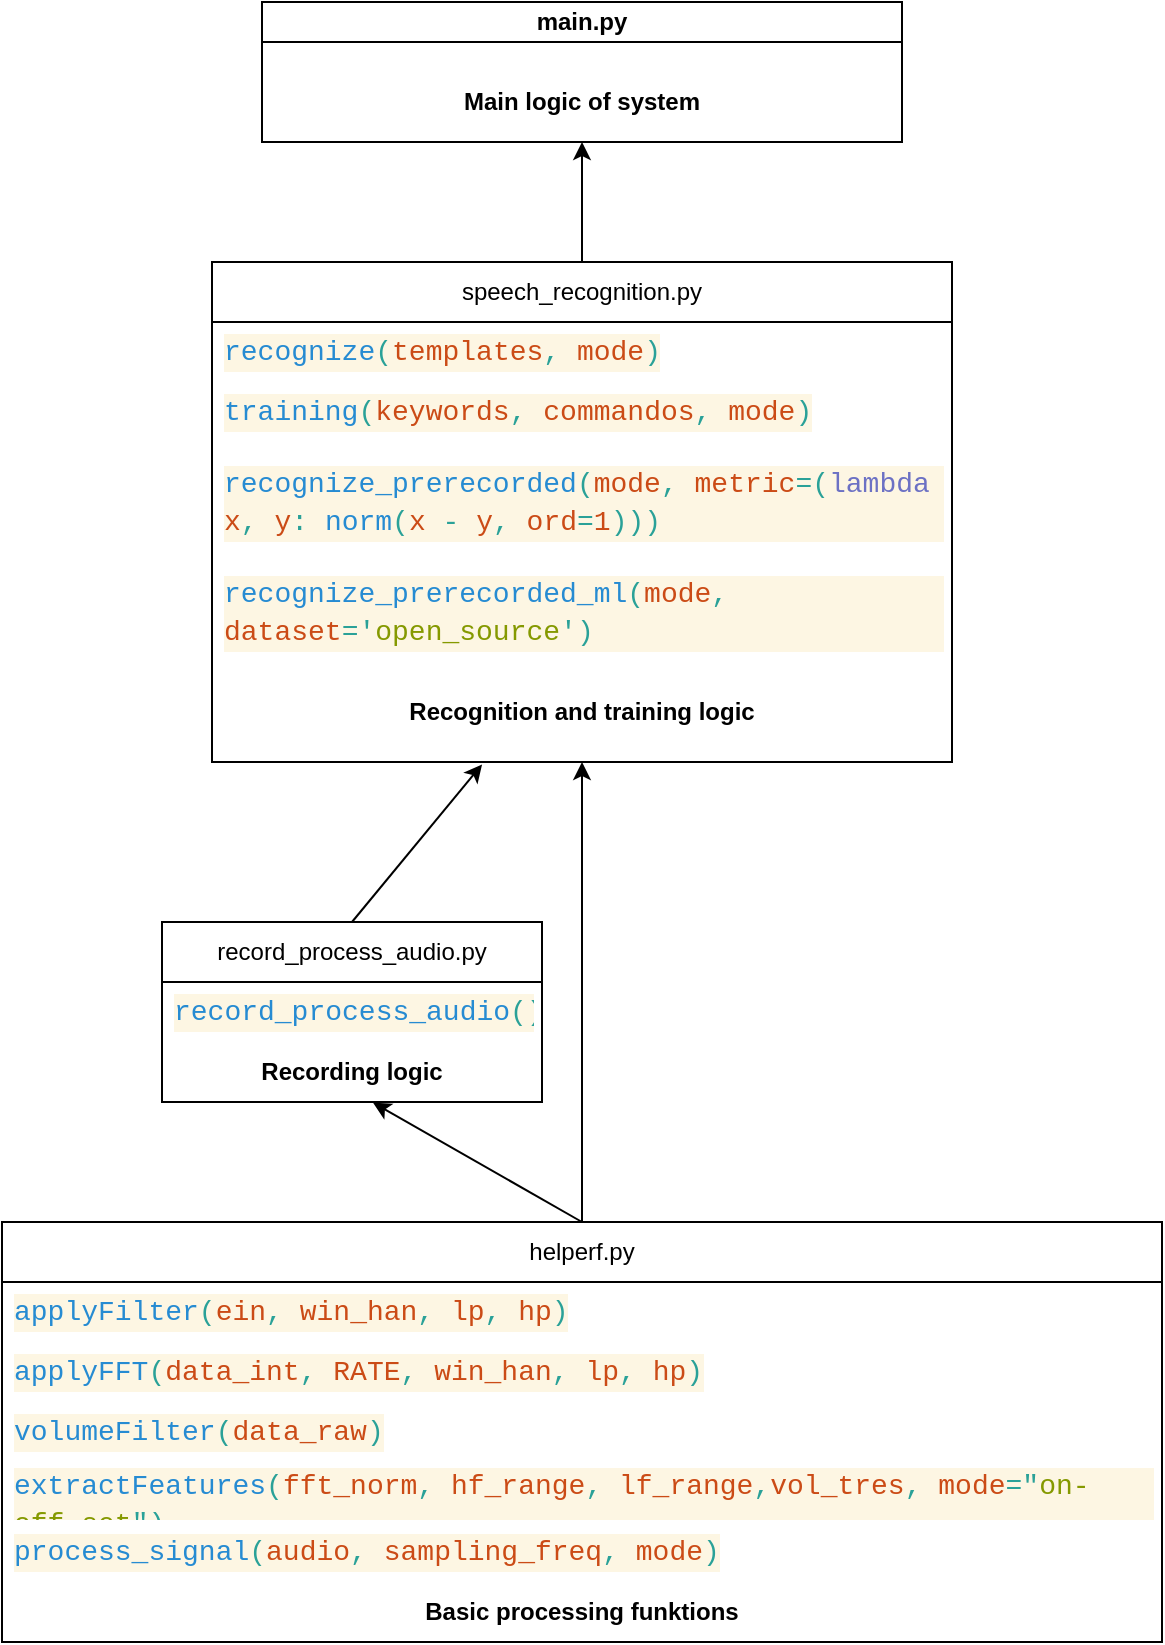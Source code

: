 <mxfile>
    <diagram id="-ezNBa-ZIM8mcF6l0Uv7" name="Page-1">
        <mxGraphModel dx="871" dy="636" grid="1" gridSize="10" guides="1" tooltips="1" connect="1" arrows="1" fold="1" page="1" pageScale="1" pageWidth="850" pageHeight="1100" math="0" shadow="0">
            <root>
                <mxCell id="0"/>
                <mxCell id="1" parent="0"/>
                <mxCell id="2" value="main.py" style="swimlane;whiteSpace=wrap;html=1;startSize=20;" parent="1" vertex="1">
                    <mxGeometry x="150" y="170" width="320" height="70" as="geometry"/>
                </mxCell>
                <mxCell id="44" value="Main logic of system" style="text;html=1;strokeColor=none;fillColor=none;align=center;verticalAlign=middle;whiteSpace=wrap;rounded=0;fontStyle=1" parent="2" vertex="1">
                    <mxGeometry y="20" width="320" height="60" as="geometry"/>
                </mxCell>
                <mxCell id="3" value="speech_recognition.py" style="swimlane;fontStyle=0;childLayout=stackLayout;horizontal=1;startSize=30;horizontalStack=0;resizeParent=1;resizeParentMax=0;resizeLast=0;collapsible=1;marginBottom=0;whiteSpace=wrap;html=1;" parent="1" vertex="1">
                    <mxGeometry x="125" y="300" width="370" height="250" as="geometry"/>
                </mxCell>
                <mxCell id="4" value="&lt;div style=&quot;color: rgb(51, 51, 51); background-color: rgb(253, 246, 227); font-family: Consolas, &amp;quot;Courier New&amp;quot;, monospace; font-size: 14px; line-height: 19px;&quot;&gt;&lt;span style=&quot;color: #268bd2;&quot;&gt;recognize&lt;/span&gt;&lt;span style=&quot;color: #2aa198;&quot;&gt;(&lt;/span&gt;&lt;span style=&quot;color: #cb4b16;&quot;&gt;templates&lt;/span&gt;&lt;span style=&quot;color: #2aa198;&quot;&gt;,&lt;/span&gt; &lt;span style=&quot;color: #cb4b16;&quot;&gt;mode&lt;/span&gt;&lt;span style=&quot;color: #2aa198;&quot;&gt;)&lt;/span&gt;&lt;/div&gt;" style="text;strokeColor=none;fillColor=none;align=left;verticalAlign=middle;spacingLeft=4;spacingRight=4;overflow=hidden;points=[[0,0.5],[1,0.5]];portConstraint=eastwest;rotatable=0;whiteSpace=wrap;html=1;" parent="3" vertex="1">
                    <mxGeometry y="30" width="370" height="30" as="geometry"/>
                </mxCell>
                <mxCell id="5" value="&lt;div style=&quot;color: rgb(51, 51, 51); background-color: rgb(253, 246, 227); font-family: Consolas, &amp;quot;Courier New&amp;quot;, monospace; font-size: 14px; line-height: 19px;&quot;&gt;&lt;span style=&quot;color: #268bd2;&quot;&gt;training&lt;/span&gt;&lt;span style=&quot;color: #2aa198;&quot;&gt;(&lt;/span&gt;&lt;span style=&quot;color: #cb4b16;&quot;&gt;keywords&lt;/span&gt;&lt;span style=&quot;color: #2aa198;&quot;&gt;,&lt;/span&gt; &lt;span style=&quot;color: #cb4b16;&quot;&gt;commandos&lt;/span&gt;&lt;span style=&quot;color: #2aa198;&quot;&gt;,&lt;/span&gt; &lt;span style=&quot;color: #cb4b16;&quot;&gt;mode&lt;/span&gt;&lt;span style=&quot;color: #2aa198;&quot;&gt;)&lt;/span&gt;&lt;/div&gt;" style="text;strokeColor=none;fillColor=none;align=left;verticalAlign=middle;spacingLeft=4;spacingRight=4;overflow=hidden;points=[[0,0.5],[1,0.5]];portConstraint=eastwest;rotatable=0;whiteSpace=wrap;html=1;" parent="3" vertex="1">
                    <mxGeometry y="60" width="370" height="30" as="geometry"/>
                </mxCell>
                <mxCell id="6" value="&lt;div style=&quot;color: rgb(51, 51, 51); background-color: rgb(253, 246, 227); font-family: Consolas, &amp;quot;Courier New&amp;quot;, monospace; font-size: 14px; line-height: 19px;&quot;&gt;&lt;span style=&quot;color: #268bd2;&quot;&gt;recognize_prerecorded&lt;/span&gt;&lt;span style=&quot;color: #2aa198;&quot;&gt;(&lt;/span&gt;&lt;span style=&quot;color: #cb4b16;&quot;&gt;mode&lt;/span&gt;&lt;span style=&quot;color: #2aa198;&quot;&gt;,&lt;/span&gt; &lt;span style=&quot;color: #cb4b16;&quot;&gt;metric&lt;/span&gt;&lt;span style=&quot;color: #2aa198;&quot;&gt;=(&lt;/span&gt;&lt;span style=&quot;color: #6c71c4;&quot;&gt;lambda&lt;/span&gt; &lt;span style=&quot;color: #cb4b16;&quot;&gt;x&lt;/span&gt;&lt;span style=&quot;color: #2aa198;&quot;&gt;,&lt;/span&gt; &lt;span style=&quot;color: #cb4b16;&quot;&gt;y&lt;/span&gt;&lt;span style=&quot;color: #2aa198;&quot;&gt;:&lt;/span&gt; &lt;span style=&quot;color: #268bd2;&quot;&gt;norm&lt;/span&gt;&lt;span style=&quot;color: #2aa198;&quot;&gt;(&lt;/span&gt;&lt;span style=&quot;color: #cb4b16;&quot;&gt;x&lt;/span&gt; &lt;span style=&quot;color: #2aa198;&quot;&gt;-&lt;/span&gt; &lt;span style=&quot;color: #cb4b16;&quot;&gt;y&lt;/span&gt;&lt;span style=&quot;color: #2aa198;&quot;&gt;,&lt;/span&gt; &lt;span style=&quot;color: #cb4b16;&quot;&gt;ord&lt;/span&gt;&lt;span style=&quot;color: #2aa198;&quot;&gt;=&lt;/span&gt;&lt;span style=&quot;color: #cb4b16;&quot;&gt;1&lt;/span&gt;&lt;span style=&quot;color: #2aa198;&quot;&gt;)))&lt;/span&gt;&lt;/div&gt;" style="text;strokeColor=none;fillColor=none;align=left;verticalAlign=middle;spacingLeft=4;spacingRight=4;overflow=hidden;points=[[0,0.5],[1,0.5]];portConstraint=eastwest;rotatable=0;whiteSpace=wrap;html=1;" parent="3" vertex="1">
                    <mxGeometry y="90" width="370" height="60" as="geometry"/>
                </mxCell>
                <mxCell id="41" value="&lt;div style=&quot;color: rgb(51, 51, 51); background-color: rgb(253, 246, 227); font-family: Consolas, &amp;quot;Courier New&amp;quot;, monospace; font-size: 14px; line-height: 19px;&quot;&gt;&lt;span style=&quot;color: #268bd2;&quot;&gt;recognize_prerecorded_ml&lt;/span&gt;&lt;span style=&quot;color: #2aa198;&quot;&gt;(&lt;/span&gt;&lt;span style=&quot;color: #cb4b16;&quot;&gt;mode&lt;/span&gt;&lt;span style=&quot;color: #2aa198;&quot;&gt;,&lt;/span&gt; &lt;span style=&quot;color: #cb4b16;&quot;&gt;dataset&lt;/span&gt;&lt;span style=&quot;color: #2aa198;&quot;&gt;=&lt;/span&gt;&lt;span style=&quot;color: #2aa198;&quot;&gt;'&lt;/span&gt;&lt;span style=&quot;color: #859900;&quot;&gt;open_source&lt;/span&gt;&lt;span style=&quot;color: #2aa198;&quot;&gt;'&lt;/span&gt;&lt;span style=&quot;color: #2aa198;&quot;&gt;)&lt;/span&gt;&lt;/div&gt;" style="text;strokeColor=none;fillColor=none;align=left;verticalAlign=middle;spacingLeft=4;spacingRight=4;overflow=hidden;points=[[0,0.5],[1,0.5]];portConstraint=eastwest;rotatable=0;whiteSpace=wrap;html=1;" parent="3" vertex="1">
                    <mxGeometry y="150" width="370" height="50" as="geometry"/>
                </mxCell>
                <mxCell id="42" value="Recognition and training logic" style="text;strokeColor=none;fillColor=none;align=center;verticalAlign=middle;spacingLeft=4;spacingRight=4;overflow=hidden;points=[[0,0.5],[1,0.5]];portConstraint=eastwest;rotatable=0;whiteSpace=wrap;html=1;fontStyle=1;labelBackgroundColor=none;" parent="3" vertex="1">
                    <mxGeometry y="200" width="370" height="50" as="geometry"/>
                </mxCell>
                <mxCell id="7" value="record_process_audio.py" style="swimlane;fontStyle=0;childLayout=stackLayout;horizontal=1;startSize=30;horizontalStack=0;resizeParent=1;resizeParentMax=0;resizeLast=0;collapsible=1;marginBottom=0;whiteSpace=wrap;html=1;" parent="1" vertex="1">
                    <mxGeometry x="100" y="630" width="190" height="90" as="geometry"/>
                </mxCell>
                <mxCell id="8" value="&lt;div style=&quot;color: rgb(51, 51, 51); background-color: rgb(253, 246, 227); font-family: Consolas, &amp;quot;Courier New&amp;quot;, monospace; font-size: 14px; line-height: 19px;&quot;&gt;&lt;span style=&quot;color: #268bd2;&quot;&gt;record_process_audio&lt;/span&gt;&lt;span style=&quot;color: #2aa198;&quot;&gt;()&lt;/span&gt;&lt;/div&gt;" style="text;strokeColor=none;fillColor=none;align=left;verticalAlign=middle;spacingLeft=4;spacingRight=4;overflow=hidden;points=[[0,0.5],[1,0.5]];portConstraint=eastwest;rotatable=0;whiteSpace=wrap;html=1;" parent="7" vertex="1">
                    <mxGeometry y="30" width="190" height="30" as="geometry"/>
                </mxCell>
                <mxCell id="9" value="Recording logic" style="text;strokeColor=none;fillColor=none;align=center;verticalAlign=middle;spacingLeft=4;spacingRight=4;overflow=hidden;points=[[0,0.5],[1,0.5]];portConstraint=eastwest;rotatable=0;whiteSpace=wrap;html=1;fontStyle=1" parent="7" vertex="1">
                    <mxGeometry y="60" width="190" height="30" as="geometry"/>
                </mxCell>
                <mxCell id="15" value="helperf.py" style="swimlane;fontStyle=0;childLayout=stackLayout;horizontal=1;startSize=30;horizontalStack=0;resizeParent=1;resizeParentMax=0;resizeLast=0;collapsible=1;marginBottom=0;whiteSpace=wrap;html=1;" parent="1" vertex="1">
                    <mxGeometry x="20" y="780" width="580" height="210" as="geometry"/>
                </mxCell>
                <mxCell id="16" value="&lt;div style=&quot;color: rgb(51, 51, 51); background-color: rgb(253, 246, 227); font-family: Consolas, &amp;quot;Courier New&amp;quot;, monospace; font-size: 14px; line-height: 19px;&quot;&gt;&lt;span style=&quot;color: #268bd2;&quot;&gt;applyFilter&lt;/span&gt;&lt;span style=&quot;color: #2aa198;&quot;&gt;(&lt;/span&gt;&lt;span style=&quot;color: #cb4b16;&quot;&gt;ein&lt;/span&gt;&lt;span style=&quot;color: #2aa198;&quot;&gt;,&lt;/span&gt; &lt;span style=&quot;color: #cb4b16;&quot;&gt;win_han&lt;/span&gt;&lt;span style=&quot;color: #2aa198;&quot;&gt;,&lt;/span&gt; &lt;span style=&quot;color: #cb4b16;&quot;&gt;lp&lt;/span&gt;&lt;span style=&quot;color: #2aa198;&quot;&gt;,&lt;/span&gt; &lt;span style=&quot;color: #cb4b16;&quot;&gt;hp&lt;/span&gt;&lt;span style=&quot;color: #2aa198;&quot;&gt;)&lt;/span&gt;&lt;/div&gt;" style="text;strokeColor=none;fillColor=none;align=left;verticalAlign=middle;spacingLeft=4;spacingRight=4;overflow=hidden;points=[[0,0.5],[1,0.5]];portConstraint=eastwest;rotatable=0;whiteSpace=wrap;html=1;" parent="15" vertex="1">
                    <mxGeometry y="30" width="580" height="30" as="geometry"/>
                </mxCell>
                <mxCell id="17" value="&lt;div style=&quot;color: rgb(51, 51, 51); background-color: rgb(253, 246, 227); font-family: Consolas, &amp;quot;Courier New&amp;quot;, monospace; font-size: 14px; line-height: 19px;&quot;&gt;&lt;span style=&quot;color: #268bd2;&quot;&gt;applyFFT&lt;/span&gt;&lt;span style=&quot;color: #2aa198;&quot;&gt;(&lt;/span&gt;&lt;span style=&quot;color: #cb4b16;&quot;&gt;data_int&lt;/span&gt;&lt;span style=&quot;color: #2aa198;&quot;&gt;,&lt;/span&gt; &lt;span style=&quot;color: #cb4b16;&quot;&gt;RATE&lt;/span&gt;&lt;span style=&quot;color: #2aa198;&quot;&gt;,&lt;/span&gt; &lt;span style=&quot;color: #cb4b16;&quot;&gt;win_han&lt;/span&gt;&lt;span style=&quot;color: #2aa198;&quot;&gt;,&lt;/span&gt; &lt;span style=&quot;color: #cb4b16;&quot;&gt;lp&lt;/span&gt;&lt;span style=&quot;color: #2aa198;&quot;&gt;,&lt;/span&gt; &lt;span style=&quot;color: #cb4b16;&quot;&gt;hp&lt;/span&gt;&lt;span style=&quot;color: #2aa198;&quot;&gt;)&lt;/span&gt;&lt;/div&gt;" style="text;strokeColor=none;fillColor=none;align=left;verticalAlign=middle;spacingLeft=4;spacingRight=4;overflow=hidden;points=[[0,0.5],[1,0.5]];portConstraint=eastwest;rotatable=0;whiteSpace=wrap;html=1;" parent="15" vertex="1">
                    <mxGeometry y="60" width="580" height="30" as="geometry"/>
                </mxCell>
                <mxCell id="18" value="&lt;div style=&quot;color: rgb(51, 51, 51); background-color: rgb(253, 246, 227); font-family: Consolas, &amp;quot;Courier New&amp;quot;, monospace; font-size: 14px; line-height: 19px;&quot;&gt;&lt;span style=&quot;color: #268bd2;&quot;&gt;volumeFilter&lt;/span&gt;&lt;span style=&quot;color: #2aa198;&quot;&gt;(&lt;/span&gt;&lt;span style=&quot;color: #cb4b16;&quot;&gt;data_raw&lt;/span&gt;&lt;span style=&quot;color: #2aa198;&quot;&gt;)&lt;/span&gt;&lt;/div&gt;" style="text;strokeColor=none;fillColor=none;align=left;verticalAlign=middle;spacingLeft=4;spacingRight=4;overflow=hidden;points=[[0,0.5],[1,0.5]];portConstraint=eastwest;rotatable=0;whiteSpace=wrap;html=1;" parent="15" vertex="1">
                    <mxGeometry y="90" width="580" height="30" as="geometry"/>
                </mxCell>
                <mxCell id="45" value="&lt;div style=&quot;background-color: rgb(253, 246, 227); font-family: Consolas, &amp;quot;Courier New&amp;quot;, monospace; font-size: 14px; line-height: 19px;&quot;&gt;&lt;span style=&quot;color: rgb(38, 139, 210);&quot;&gt;extractFeatures&lt;/span&gt;&lt;span style=&quot;color: rgb(42, 161, 152);&quot;&gt;(&lt;/span&gt;&lt;span style=&quot;color: rgb(203, 75, 22);&quot;&gt;fft_norm&lt;/span&gt;&lt;span style=&quot;color: rgb(42, 161, 152);&quot;&gt;,&lt;/span&gt;&amp;nbsp;&lt;span style=&quot;color: rgb(203, 75, 22);&quot;&gt;hf_range&lt;/span&gt;&lt;span style=&quot;color: rgb(42, 161, 152);&quot;&gt;,&lt;/span&gt;&lt;font color=&quot;#333333&quot;&gt;&amp;nbsp;&lt;/font&gt;&lt;span style=&quot;color: rgb(203, 75, 22);&quot;&gt;lf_range&lt;/span&gt;&lt;span style=&quot;color: rgb(42, 161, 152);&quot;&gt;,&lt;/span&gt;&lt;span style=&quot;color: rgb(203, 75, 22);&quot;&gt;vol_tres&lt;/span&gt;&lt;span style=&quot;color: rgb(42, 161, 152);&quot;&gt;,&lt;/span&gt; &lt;span style=&quot;color: rgb(203, 75, 22);&quot;&gt;mode&lt;/span&gt;&lt;span style=&quot;color: rgb(42, 161, 152);&quot;&gt;=&lt;/span&gt;&lt;span style=&quot;color: rgb(42, 161, 152);&quot;&gt;&quot;&lt;/span&gt;&lt;span style=&quot;color: rgb(133, 153, 0);&quot;&gt;on-off-set&lt;/span&gt;&lt;span style=&quot;color: rgb(42, 161, 152);&quot;&gt;&quot;&lt;/span&gt;&lt;span style=&quot;color: rgb(42, 161, 152);&quot;&gt;)&lt;/span&gt;&lt;/div&gt;" style="text;strokeColor=none;fillColor=none;align=left;verticalAlign=middle;spacingLeft=4;spacingRight=4;overflow=hidden;points=[[0,0.5],[1,0.5]];portConstraint=eastwest;rotatable=0;whiteSpace=wrap;html=1;" parent="15" vertex="1">
                    <mxGeometry y="120" width="580" height="30" as="geometry"/>
                </mxCell>
                <mxCell id="46" value="&lt;div style=&quot;color: rgb(51, 51, 51); background-color: rgb(253, 246, 227); font-family: Consolas, &amp;quot;Courier New&amp;quot;, monospace; font-size: 14px; line-height: 19px;&quot;&gt;&lt;span style=&quot;color: #268bd2;&quot;&gt;process_signal&lt;/span&gt;&lt;span style=&quot;color: #2aa198;&quot;&gt;(&lt;/span&gt;&lt;span style=&quot;color: #cb4b16;&quot;&gt;audio&lt;/span&gt;&lt;span style=&quot;color: #2aa198;&quot;&gt;,&lt;/span&gt; &lt;span style=&quot;color: #cb4b16;&quot;&gt;sampling_freq&lt;/span&gt;&lt;span style=&quot;color: #2aa198;&quot;&gt;,&lt;/span&gt; &lt;span style=&quot;color: #cb4b16;&quot;&gt;mode&lt;/span&gt;&lt;span style=&quot;color: #2aa198;&quot;&gt;)&lt;/span&gt;&lt;/div&gt;" style="text;strokeColor=none;fillColor=none;align=left;verticalAlign=middle;spacingLeft=4;spacingRight=4;overflow=hidden;points=[[0,0.5],[1,0.5]];portConstraint=eastwest;rotatable=0;whiteSpace=wrap;html=1;" parent="15" vertex="1">
                    <mxGeometry y="150" width="580" height="30" as="geometry"/>
                </mxCell>
                <mxCell id="48" value="Basic processing funktions" style="text;strokeColor=none;fillColor=none;align=center;verticalAlign=middle;spacingLeft=4;spacingRight=4;overflow=hidden;points=[[0,0.5],[1,0.5]];portConstraint=eastwest;rotatable=0;whiteSpace=wrap;html=1;fontStyle=1" parent="15" vertex="1">
                    <mxGeometry y="180" width="580" height="30" as="geometry"/>
                </mxCell>
                <mxCell id="27" value="" style="endArrow=classic;html=1;entryX=0.5;entryY=1;entryDx=0;entryDy=0;exitX=0.5;exitY=0;exitDx=0;exitDy=0;" parent="1" source="3" target="2" edge="1">
                    <mxGeometry width="50" height="50" relative="1" as="geometry">
                        <mxPoint x="290" y="450" as="sourcePoint"/>
                        <mxPoint x="340" y="400" as="targetPoint"/>
                    </mxGeometry>
                </mxCell>
                <mxCell id="30" value="" style="endArrow=classic;html=1;exitX=0.5;exitY=0;exitDx=0;exitDy=0;entryX=0.365;entryY=1.024;entryDx=0;entryDy=0;entryPerimeter=0;" parent="1" source="7" target="42" edge="1">
                    <mxGeometry width="50" height="50" relative="1" as="geometry">
                        <mxPoint x="290" y="450" as="sourcePoint"/>
                        <mxPoint x="200" y="520" as="targetPoint"/>
                    </mxGeometry>
                </mxCell>
                <mxCell id="33" value="" style="endArrow=classic;html=1;exitX=0.5;exitY=0;exitDx=0;exitDy=0;entryX=0.555;entryY=1.01;entryDx=0;entryDy=0;entryPerimeter=0;" parent="1" source="15" target="9" edge="1">
                    <mxGeometry width="50" height="50" relative="1" as="geometry">
                        <mxPoint x="290" y="650" as="sourcePoint"/>
                        <mxPoint x="120" y="750" as="targetPoint"/>
                    </mxGeometry>
                </mxCell>
                <mxCell id="49" value="" style="endArrow=classic;html=1;exitX=0.5;exitY=0;exitDx=0;exitDy=0;entryX=0.5;entryY=1;entryDx=0;entryDy=0;entryPerimeter=0;" parent="1" source="15" target="42" edge="1">
                    <mxGeometry width="50" height="50" relative="1" as="geometry">
                        <mxPoint x="420" y="750" as="sourcePoint"/>
                        <mxPoint x="470" y="700" as="targetPoint"/>
                    </mxGeometry>
                </mxCell>
            </root>
        </mxGraphModel>
    </diagram>
</mxfile>